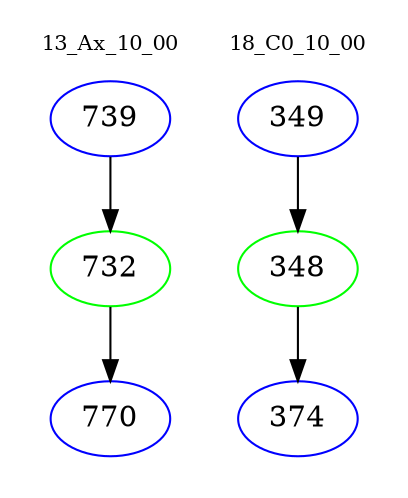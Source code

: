 digraph{
subgraph cluster_0 {
color = white
label = "13_Ax_10_00";
fontsize=10;
T0_739 [label="739", color="blue"]
T0_739 -> T0_732 [color="black"]
T0_732 [label="732", color="green"]
T0_732 -> T0_770 [color="black"]
T0_770 [label="770", color="blue"]
}
subgraph cluster_1 {
color = white
label = "18_C0_10_00";
fontsize=10;
T1_349 [label="349", color="blue"]
T1_349 -> T1_348 [color="black"]
T1_348 [label="348", color="green"]
T1_348 -> T1_374 [color="black"]
T1_374 [label="374", color="blue"]
}
}
